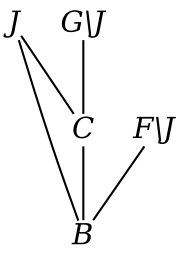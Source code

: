 digraph BundleClosure__Taxonomy {
    rankdir = BT

    C [
        fontname = "Times-Italic",
        fontsize = 14,
        shape = plain,
        label = C
    ]

    J [
        fontname = "Times-Italic",
        fontsize = 14,
        shape = plain,
        label = J
    ]

    "G\\J" [
        fontname = "Times-Italic",
        fontsize = 14,
        shape = plain,
        label = "G\\J"
    ]

    B [
        fontname = "Times-Italic",
        fontsize = 14,
        shape = plain,
        label = B
    ]

    "F\\J" [
        fontname = "Times-Italic",
        fontsize = 14,
        shape = plain,
        label = "F\\J"
    ]

    C -> J [
        arrowhead = none,
        fontsize = 8
    ]

    C -> "G\\J" [
        arrowhead = none,
        fontsize = 8
    ]

    B -> C [
        arrowhead = none,
        fontsize = 8
    ]

    B -> J [
        arrowhead = none,
        fontsize = 8
    ]

    B -> "F\\J" [
        arrowhead = none,
        fontsize = 8
    ]
}